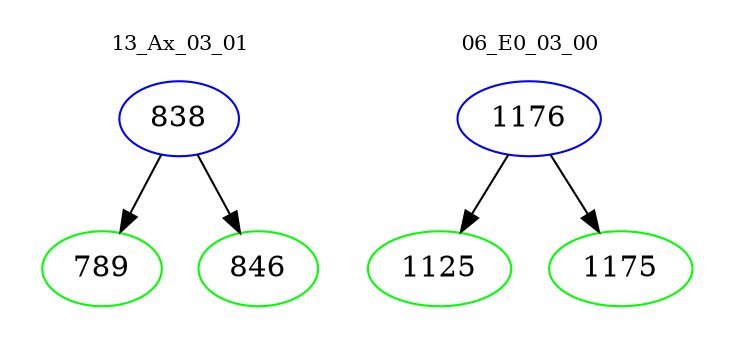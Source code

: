 digraph{
subgraph cluster_0 {
color = white
label = "13_Ax_03_01";
fontsize=10;
T0_838 [label="838", color="blue"]
T0_838 -> T0_789 [color="black"]
T0_789 [label="789", color="green"]
T0_838 -> T0_846 [color="black"]
T0_846 [label="846", color="green"]
}
subgraph cluster_1 {
color = white
label = "06_E0_03_00";
fontsize=10;
T1_1176 [label="1176", color="blue"]
T1_1176 -> T1_1125 [color="black"]
T1_1125 [label="1125", color="green"]
T1_1176 -> T1_1175 [color="black"]
T1_1175 [label="1175", color="green"]
}
}
